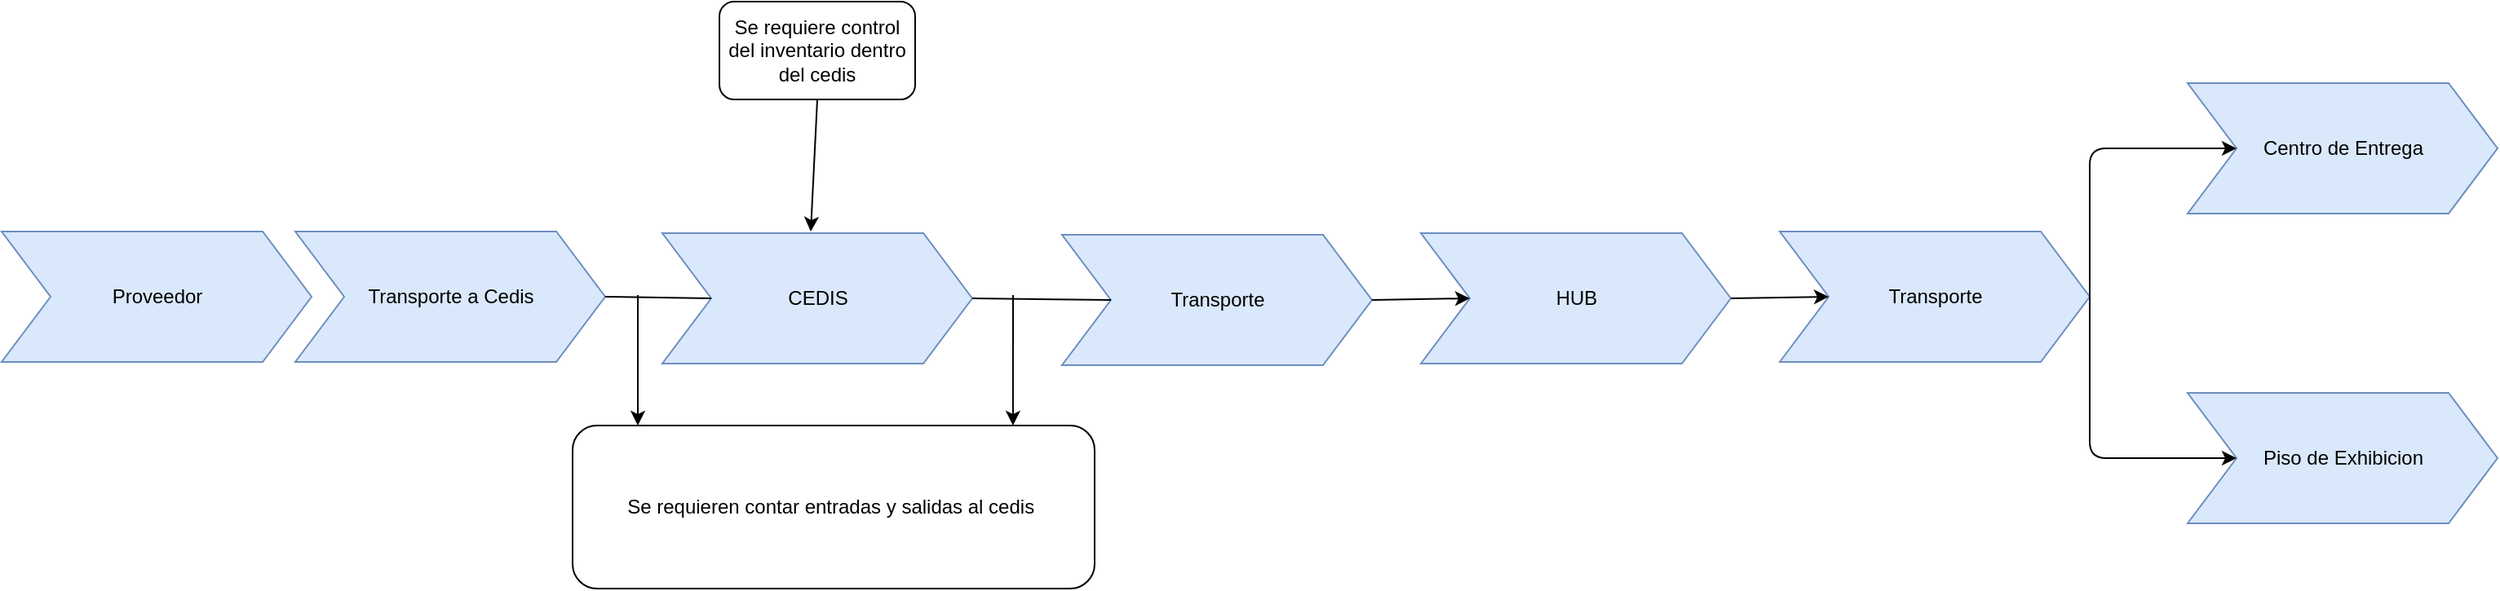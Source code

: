 <mxfile version="13.10.0" type="github">
  <diagram id="ZN9YhPE9yGgurC0m8EMe" name="Page-1">
    <mxGraphModel dx="652" dy="1491" grid="1" gridSize="10" guides="1" tooltips="1" connect="1" arrows="1" fold="1" page="1" pageScale="1" pageWidth="850" pageHeight="1100" math="0" shadow="0">
      <root>
        <mxCell id="0" />
        <mxCell id="1" parent="0" />
        <mxCell id="tYZMUdUyMJyGWW0x0V70-1" value="Proveedor" style="html=1;shadow=0;dashed=0;align=center;verticalAlign=middle;shape=mxgraph.arrows2.arrow;dy=0;dx=30;notch=30;fillColor=#dae8fc;strokeColor=#6c8ebf;" vertex="1" parent="1">
          <mxGeometry x="20" y="61" width="190" height="80" as="geometry" />
        </mxCell>
        <mxCell id="tYZMUdUyMJyGWW0x0V70-2" value="Transporte a Cedis" style="html=1;shadow=0;dashed=0;align=center;verticalAlign=middle;shape=mxgraph.arrows2.arrow;dy=0;dx=30;notch=30;fillColor=#dae8fc;strokeColor=#6c8ebf;" vertex="1" parent="1">
          <mxGeometry x="200" y="61" width="190" height="80" as="geometry" />
        </mxCell>
        <mxCell id="tYZMUdUyMJyGWW0x0V70-3" value="CEDIS" style="html=1;shadow=0;dashed=0;align=center;verticalAlign=middle;shape=mxgraph.arrows2.arrow;dy=0;dx=30;notch=30;fillColor=#dae8fc;strokeColor=#6c8ebf;" vertex="1" parent="1">
          <mxGeometry x="425" y="62" width="190" height="80" as="geometry" />
        </mxCell>
        <mxCell id="tYZMUdUyMJyGWW0x0V70-4" value="Transporte" style="html=1;shadow=0;dashed=0;align=center;verticalAlign=middle;shape=mxgraph.arrows2.arrow;dy=0;dx=30;notch=30;fillColor=#dae8fc;strokeColor=#6c8ebf;" vertex="1" parent="1">
          <mxGeometry x="670" y="63" width="190" height="80" as="geometry" />
        </mxCell>
        <mxCell id="tYZMUdUyMJyGWW0x0V70-5" value="HUB" style="html=1;shadow=0;dashed=0;align=center;verticalAlign=middle;shape=mxgraph.arrows2.arrow;dy=0;dx=30;notch=30;fillColor=#dae8fc;strokeColor=#6c8ebf;" vertex="1" parent="1">
          <mxGeometry x="890" y="62" width="190" height="80" as="geometry" />
        </mxCell>
        <mxCell id="tYZMUdUyMJyGWW0x0V70-6" value="Transporte" style="html=1;shadow=0;dashed=0;align=center;verticalAlign=middle;shape=mxgraph.arrows2.arrow;dy=0;dx=30;notch=30;fillColor=#dae8fc;strokeColor=#6c8ebf;" vertex="1" parent="1">
          <mxGeometry x="1110" y="61" width="190" height="80" as="geometry" />
        </mxCell>
        <mxCell id="tYZMUdUyMJyGWW0x0V70-7" value="Piso de Exhibicion" style="html=1;shadow=0;dashed=0;align=center;verticalAlign=middle;shape=mxgraph.arrows2.arrow;dy=0;dx=30;notch=30;fillColor=#dae8fc;strokeColor=#6c8ebf;" vertex="1" parent="1">
          <mxGeometry x="1360" y="160" width="190" height="80" as="geometry" />
        </mxCell>
        <mxCell id="tYZMUdUyMJyGWW0x0V70-8" value="" style="endArrow=none;html=1;exitX=1;exitY=0.5;exitDx=0;exitDy=0;exitPerimeter=0;entryX=0;entryY=0.5;entryDx=30;entryDy=0;entryPerimeter=0;" edge="1" parent="1" source="tYZMUdUyMJyGWW0x0V70-2" target="tYZMUdUyMJyGWW0x0V70-3">
          <mxGeometry width="50" height="50" relative="1" as="geometry">
            <mxPoint x="420" y="170" as="sourcePoint" />
            <mxPoint x="470" y="120" as="targetPoint" />
          </mxGeometry>
        </mxCell>
        <mxCell id="tYZMUdUyMJyGWW0x0V70-9" value="" style="endArrow=classic;html=1;" edge="1" parent="1">
          <mxGeometry width="50" height="50" relative="1" as="geometry">
            <mxPoint x="410" y="100" as="sourcePoint" />
            <mxPoint x="410" y="180" as="targetPoint" />
          </mxGeometry>
        </mxCell>
        <mxCell id="tYZMUdUyMJyGWW0x0V70-11" value="" style="endArrow=none;html=1;exitX=1;exitY=0.5;exitDx=0;exitDy=0;exitPerimeter=0;entryX=0;entryY=0.5;entryDx=30;entryDy=0;entryPerimeter=0;" edge="1" parent="1" source="tYZMUdUyMJyGWW0x0V70-3" target="tYZMUdUyMJyGWW0x0V70-4">
          <mxGeometry width="50" height="50" relative="1" as="geometry">
            <mxPoint x="620" y="160" as="sourcePoint" />
            <mxPoint x="670" y="110" as="targetPoint" />
          </mxGeometry>
        </mxCell>
        <mxCell id="tYZMUdUyMJyGWW0x0V70-13" value="" style="endArrow=classic;html=1;entryX=0.583;entryY=0;entryDx=0;entryDy=0;entryPerimeter=0;" edge="1" parent="1">
          <mxGeometry width="50" height="50" relative="1" as="geometry">
            <mxPoint x="640" y="100" as="sourcePoint" />
            <mxPoint x="639.96" y="180.0" as="targetPoint" />
          </mxGeometry>
        </mxCell>
        <mxCell id="tYZMUdUyMJyGWW0x0V70-14" value="Se requiere control del inventario dentro del cedis" style="rounded=1;whiteSpace=wrap;html=1;" vertex="1" parent="1">
          <mxGeometry x="460" y="-80" width="120" height="60" as="geometry" />
        </mxCell>
        <mxCell id="tYZMUdUyMJyGWW0x0V70-15" value="" style="endArrow=classic;html=1;exitX=0.5;exitY=1;exitDx=0;exitDy=0;" edge="1" parent="1" source="tYZMUdUyMJyGWW0x0V70-14">
          <mxGeometry width="50" height="50" relative="1" as="geometry">
            <mxPoint x="480" y="120" as="sourcePoint" />
            <mxPoint x="516" y="61" as="targetPoint" />
          </mxGeometry>
        </mxCell>
        <mxCell id="tYZMUdUyMJyGWW0x0V70-16" value="Centro de Entrega" style="html=1;shadow=0;dashed=0;align=center;verticalAlign=middle;shape=mxgraph.arrows2.arrow;dy=0;dx=30;notch=30;fillColor=#dae8fc;strokeColor=#6c8ebf;" vertex="1" parent="1">
          <mxGeometry x="1360" y="-30" width="190" height="80" as="geometry" />
        </mxCell>
        <mxCell id="tYZMUdUyMJyGWW0x0V70-17" value="" style="endArrow=classic;html=1;exitX=1;exitY=0.5;exitDx=0;exitDy=0;exitPerimeter=0;entryX=0;entryY=0.5;entryDx=30;entryDy=0;entryPerimeter=0;" edge="1" parent="1" source="tYZMUdUyMJyGWW0x0V70-6" target="tYZMUdUyMJyGWW0x0V70-16">
          <mxGeometry width="50" height="50" relative="1" as="geometry">
            <mxPoint x="1390" y="250" as="sourcePoint" />
            <mxPoint x="1440" y="200" as="targetPoint" />
            <Array as="points">
              <mxPoint x="1300" y="10" />
            </Array>
          </mxGeometry>
        </mxCell>
        <mxCell id="tYZMUdUyMJyGWW0x0V70-18" value="" style="endArrow=classic;html=1;exitX=1;exitY=0.5;exitDx=0;exitDy=0;exitPerimeter=0;entryX=0;entryY=0.5;entryDx=30;entryDy=0;entryPerimeter=0;" edge="1" parent="1" source="tYZMUdUyMJyGWW0x0V70-6" target="tYZMUdUyMJyGWW0x0V70-7">
          <mxGeometry width="50" height="50" relative="1" as="geometry">
            <mxPoint x="1390" y="250" as="sourcePoint" />
            <mxPoint x="1440" y="200" as="targetPoint" />
            <Array as="points">
              <mxPoint x="1300" y="200" />
            </Array>
          </mxGeometry>
        </mxCell>
        <mxCell id="tYZMUdUyMJyGWW0x0V70-19" value="" style="endArrow=classic;html=1;exitX=1;exitY=0.5;exitDx=0;exitDy=0;exitPerimeter=0;entryX=0;entryY=0.5;entryDx=30;entryDy=0;entryPerimeter=0;" edge="1" parent="1" source="tYZMUdUyMJyGWW0x0V70-4" target="tYZMUdUyMJyGWW0x0V70-5">
          <mxGeometry width="50" height="50" relative="1" as="geometry">
            <mxPoint x="1020" y="250" as="sourcePoint" />
            <mxPoint x="1070" y="200" as="targetPoint" />
          </mxGeometry>
        </mxCell>
        <mxCell id="tYZMUdUyMJyGWW0x0V70-20" value="" style="endArrow=classic;html=1;exitX=1;exitY=0.5;exitDx=0;exitDy=0;exitPerimeter=0;entryX=0;entryY=0.5;entryDx=30;entryDy=0;entryPerimeter=0;" edge="1" parent="1" source="tYZMUdUyMJyGWW0x0V70-5" target="tYZMUdUyMJyGWW0x0V70-6">
          <mxGeometry width="50" height="50" relative="1" as="geometry">
            <mxPoint x="1020" y="250" as="sourcePoint" />
            <mxPoint x="1070" y="200" as="targetPoint" />
          </mxGeometry>
        </mxCell>
        <mxCell id="tYZMUdUyMJyGWW0x0V70-21" value="Se requieren contar entradas y salidas al cedis&amp;nbsp;" style="rounded=1;whiteSpace=wrap;html=1;" vertex="1" parent="1">
          <mxGeometry x="370" y="180" width="320" height="100" as="geometry" />
        </mxCell>
      </root>
    </mxGraphModel>
  </diagram>
</mxfile>

